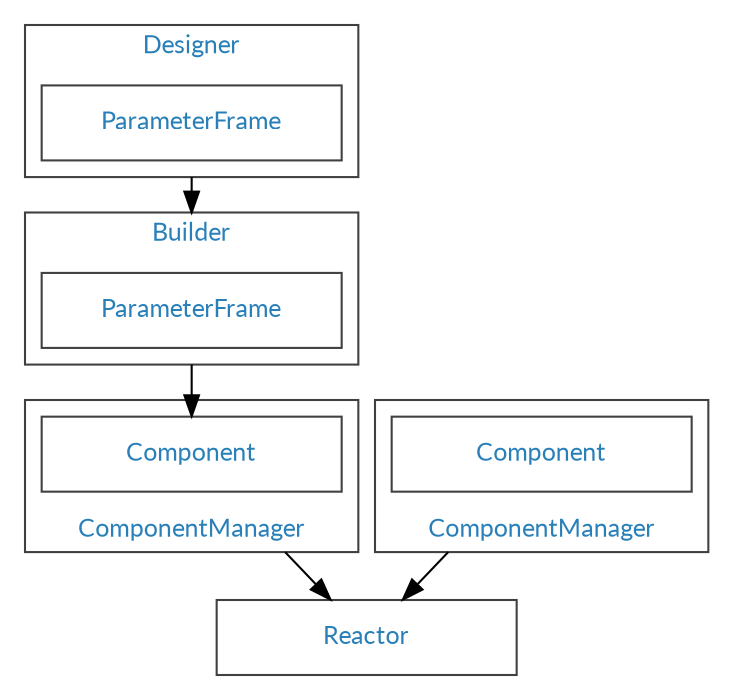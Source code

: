 // Useful info
// This graph is designed to be output as an interactive svg
// fontname, fontcolor and pencolor were copied from the rtd sphinx theme
// target can be modified as per w3 http specs

digraph {
    compound=true;
    node [
        shape = box,
        width = 2,
        fontname="Lato,proxima-nova,Helvetica Neue,Arial,sans-serif",
        fontsize="12px",
        fontcolor="#404040",
        color="#404040"
    ]
    graph [
        splines = false,
        ranksep = 0.2,
        fontname="Lato,proxima-nova,Helvetica Neue,Arial,sans-serif",
        fontsize="12px",
        fontcolor="#404040",
        pencolor="#404040"
    ]

    subgraph cluster_0 {
        label="Designer";
        tooltip="Designer";
        href="../base/design_build.html#designers"
        target="_parent"
        fontcolor="#2980b9"
        a[
            group=g1,
            label="ParameterFrame",
            tooltip="ParameterFrame",
            href="../base/parameter.html#parameterframes",
            target="_parent",
            fontcolor="#2980b9"
        ];
    }

    subgraph cluster_1 {
        label="Builder";
        tooltip="Builder";
        href="../base/design_build.html#builders"
        target="_parent"
        fontcolor="#2980b9"
        d[
            group=g1,
            label="ParameterFrame",
            tooltip="ParameterFrame",
            href="../base/parameter.html#parameterframes",
            target="_parent",
            fontcolor="#2980b9"
        ];
    }
    subgraph cluster_2 {
        label="ComponentManager";
        labelloc="b"
        tooltip="ComponentManager"
        href="../base/components.html#componentmanagers"
        target="_parent"
        fontcolor="#2980b9"
        e[
            label="Component",
            tooltip="Component",
            href="../base/components.html#reactors-components-and-managers",
            target="_parent",
            fontcolor="#2980b9"
        ]

    }
    subgraph cluster_3 {
        label="ComponentManager";
        labelloc="b"
        tooltip="ComponentManager"
        href="../base/components.html#componentmanagers"
        target="_parent"
        fontcolor="#2980b9"
        f[
            label="Component",
            tooltip="Component",
            href="../base/components.html#reactors-components-and-managers",
            target="_parent",
            fontcolor="#2980b9"
        ]

    }
    a -> d [group=g1, ltail=cluster_0, lhead=cluster_1, minlen=2];
    d -> f [ltail=cluster_1, minlen=2];
    e -> reac [ltail=cluster_2, minlen=2];
    f -> reac [ltail=cluster_3, minlen=2];

    reac[
           label="Reactor", tooltip="Reactor",
           href="../base/components.html#reactor",
           target="_parent",
           fontcolor="#2980b9"
    ]
}
